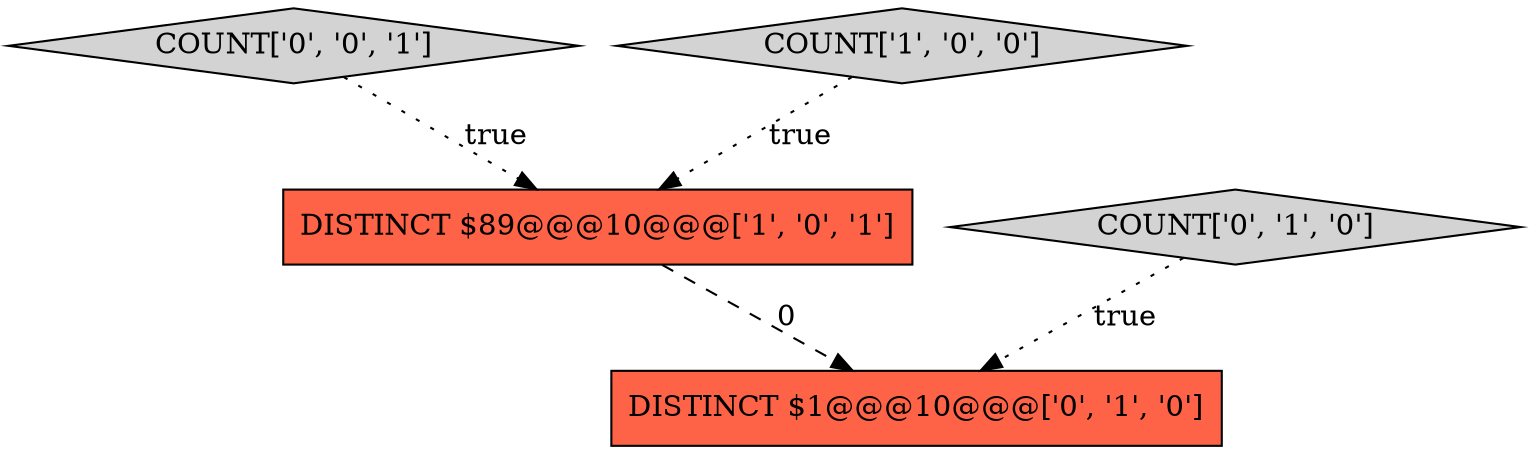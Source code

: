 digraph {
4 [style = filled, label = "COUNT['0', '0', '1']", fillcolor = lightgray, shape = diamond image = "AAA0AAABBB3BBB"];
1 [style = filled, label = "COUNT['1', '0', '0']", fillcolor = lightgray, shape = diamond image = "AAA0AAABBB1BBB"];
2 [style = filled, label = "DISTINCT $1@@@10@@@['0', '1', '0']", fillcolor = tomato, shape = box image = "AAA1AAABBB2BBB"];
0 [style = filled, label = "DISTINCT $89@@@10@@@['1', '0', '1']", fillcolor = tomato, shape = box image = "AAA0AAABBB1BBB"];
3 [style = filled, label = "COUNT['0', '1', '0']", fillcolor = lightgray, shape = diamond image = "AAA0AAABBB2BBB"];
1->0 [style = dotted, label="true"];
3->2 [style = dotted, label="true"];
4->0 [style = dotted, label="true"];
0->2 [style = dashed, label="0"];
}
